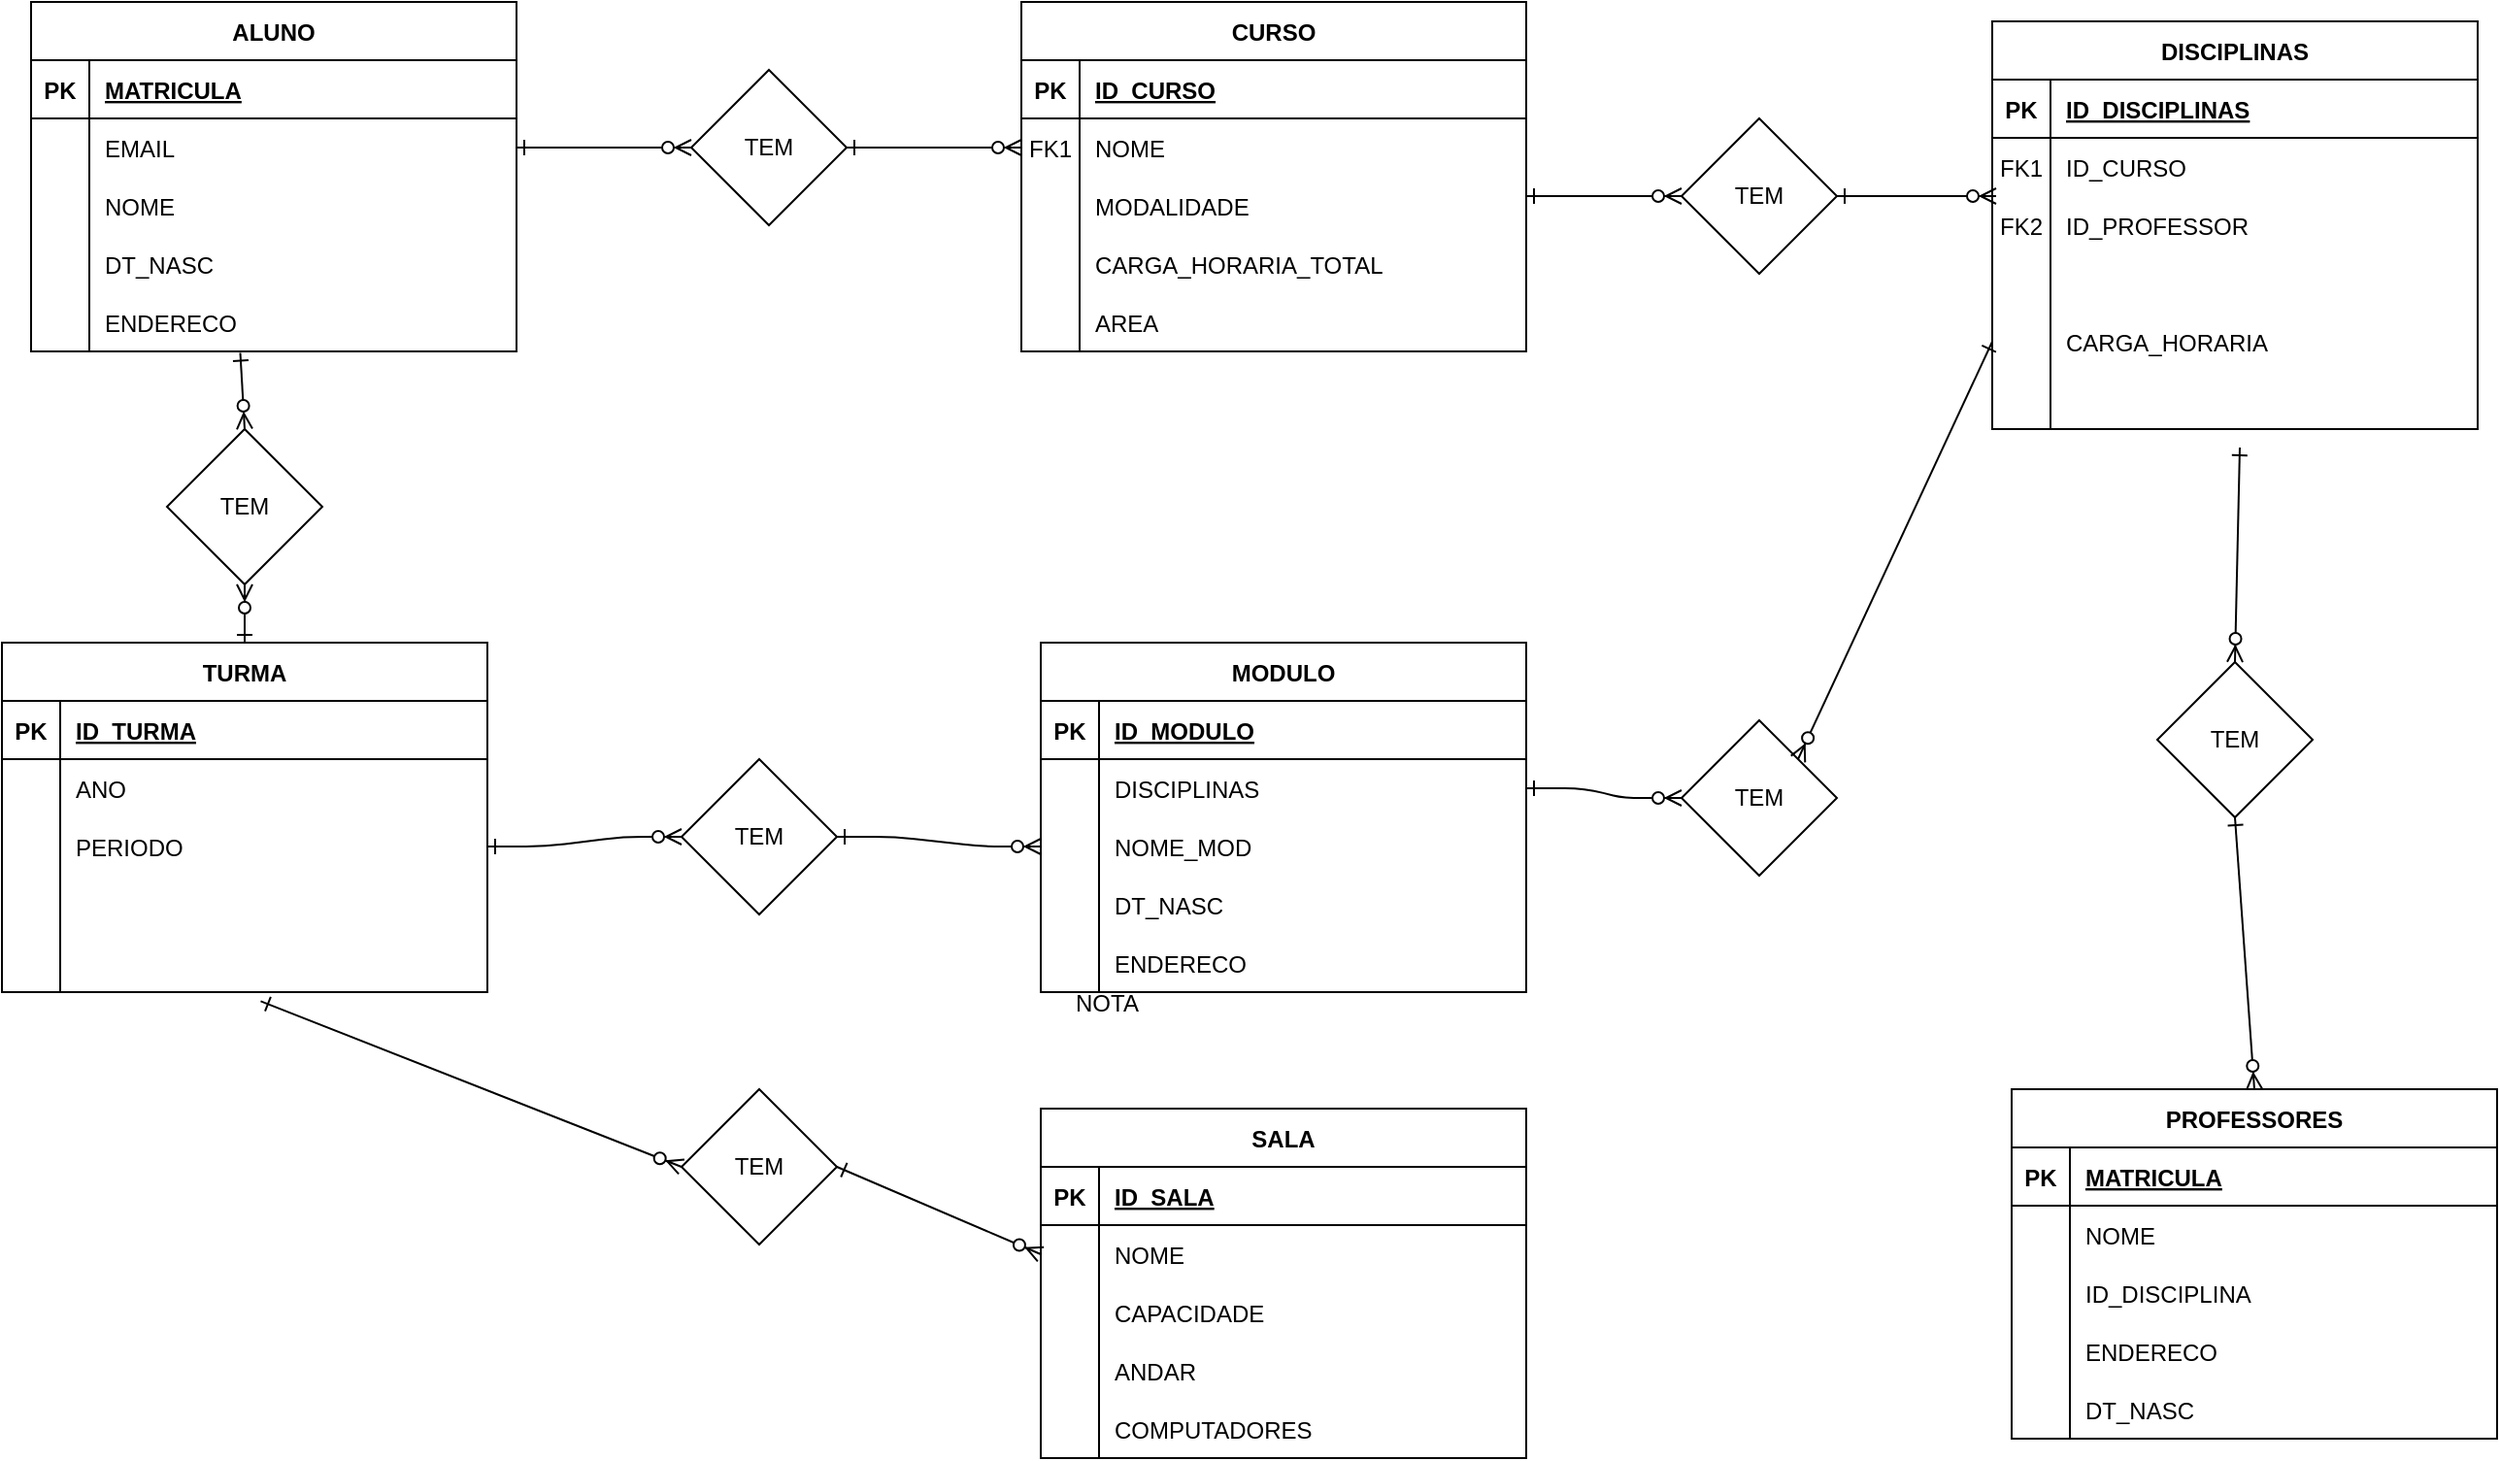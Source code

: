 <mxfile version="21.7.5" type="github">
  <diagram id="R2lEEEUBdFMjLlhIrx00" name="Page-1">
    <mxGraphModel dx="909" dy="544" grid="1" gridSize="10" guides="1" tooltips="1" connect="1" arrows="1" fold="1" page="1" pageScale="1" pageWidth="850" pageHeight="1100" math="0" shadow="0" extFonts="Permanent Marker^https://fonts.googleapis.com/css?family=Permanent+Marker">
      <root>
        <mxCell id="0" />
        <mxCell id="1" parent="0" />
        <mxCell id="C-vyLk0tnHw3VtMMgP7b-1" value="" style="edgeStyle=entityRelationEdgeStyle;endArrow=ERzeroToMany;startArrow=ERone;endFill=1;startFill=0;exitX=1;exitY=0.5;exitDx=0;exitDy=0;entryX=0;entryY=0.5;entryDx=0;entryDy=0;" parent="1" source="-hiC41WYeYtVtAj1oazb-33" target="C-vyLk0tnHw3VtMMgP7b-6" edge="1">
          <mxGeometry width="100" height="100" relative="1" as="geometry">
            <mxPoint x="340" y="720" as="sourcePoint" />
            <mxPoint x="440" y="620" as="targetPoint" />
            <Array as="points">
              <mxPoint x="410" y="200" />
            </Array>
          </mxGeometry>
        </mxCell>
        <mxCell id="C-vyLk0tnHw3VtMMgP7b-12" value="" style="edgeStyle=entityRelationEdgeStyle;endArrow=ERzeroToMany;startArrow=ERone;endFill=1;startFill=0;entryX=0;entryY=0.5;entryDx=0;entryDy=0;" parent="1" source="-hiC41WYeYtVtAj1oazb-38" target="plqxTGIZk48bvA9duy29-41" edge="1">
          <mxGeometry width="100" height="100" relative="1" as="geometry">
            <mxPoint x="200" y="580" as="sourcePoint" />
            <mxPoint x="240" y="930" as="targetPoint" />
          </mxGeometry>
        </mxCell>
        <mxCell id="C-vyLk0tnHw3VtMMgP7b-2" value="CURSO" style="shape=table;startSize=30;container=1;collapsible=1;childLayout=tableLayout;fixedRows=1;rowLines=0;fontStyle=1;align=center;resizeLast=1;" parent="1" vertex="1">
          <mxGeometry x="560" y="120" width="260" height="180" as="geometry" />
        </mxCell>
        <mxCell id="C-vyLk0tnHw3VtMMgP7b-3" value="" style="shape=partialRectangle;collapsible=0;dropTarget=0;pointerEvents=0;fillColor=none;points=[[0,0.5],[1,0.5]];portConstraint=eastwest;top=0;left=0;right=0;bottom=1;" parent="C-vyLk0tnHw3VtMMgP7b-2" vertex="1">
          <mxGeometry y="30" width="260" height="30" as="geometry" />
        </mxCell>
        <mxCell id="C-vyLk0tnHw3VtMMgP7b-4" value="PK" style="shape=partialRectangle;overflow=hidden;connectable=0;fillColor=none;top=0;left=0;bottom=0;right=0;fontStyle=1;" parent="C-vyLk0tnHw3VtMMgP7b-3" vertex="1">
          <mxGeometry width="30" height="30" as="geometry">
            <mxRectangle width="30" height="30" as="alternateBounds" />
          </mxGeometry>
        </mxCell>
        <mxCell id="C-vyLk0tnHw3VtMMgP7b-5" value="ID_CURSO" style="shape=partialRectangle;overflow=hidden;connectable=0;fillColor=none;top=0;left=0;bottom=0;right=0;align=left;spacingLeft=6;fontStyle=5;" parent="C-vyLk0tnHw3VtMMgP7b-3" vertex="1">
          <mxGeometry x="30" width="230" height="30" as="geometry">
            <mxRectangle width="230" height="30" as="alternateBounds" />
          </mxGeometry>
        </mxCell>
        <mxCell id="C-vyLk0tnHw3VtMMgP7b-6" value="" style="shape=partialRectangle;collapsible=0;dropTarget=0;pointerEvents=0;fillColor=none;points=[[0,0.5],[1,0.5]];portConstraint=eastwest;top=0;left=0;right=0;bottom=0;" parent="C-vyLk0tnHw3VtMMgP7b-2" vertex="1">
          <mxGeometry y="60" width="260" height="30" as="geometry" />
        </mxCell>
        <mxCell id="C-vyLk0tnHw3VtMMgP7b-7" value="FK1" style="shape=partialRectangle;overflow=hidden;connectable=0;fillColor=none;top=0;left=0;bottom=0;right=0;" parent="C-vyLk0tnHw3VtMMgP7b-6" vertex="1">
          <mxGeometry width="30" height="30" as="geometry">
            <mxRectangle width="30" height="30" as="alternateBounds" />
          </mxGeometry>
        </mxCell>
        <mxCell id="C-vyLk0tnHw3VtMMgP7b-8" value="NOME" style="shape=partialRectangle;overflow=hidden;connectable=0;fillColor=none;top=0;left=0;bottom=0;right=0;align=left;spacingLeft=6;" parent="C-vyLk0tnHw3VtMMgP7b-6" vertex="1">
          <mxGeometry x="30" width="230" height="30" as="geometry">
            <mxRectangle width="230" height="30" as="alternateBounds" />
          </mxGeometry>
        </mxCell>
        <mxCell id="C-vyLk0tnHw3VtMMgP7b-9" value="" style="shape=partialRectangle;collapsible=0;dropTarget=0;pointerEvents=0;fillColor=none;points=[[0,0.5],[1,0.5]];portConstraint=eastwest;top=0;left=0;right=0;bottom=0;" parent="C-vyLk0tnHw3VtMMgP7b-2" vertex="1">
          <mxGeometry y="90" width="260" height="30" as="geometry" />
        </mxCell>
        <mxCell id="C-vyLk0tnHw3VtMMgP7b-10" value="" style="shape=partialRectangle;overflow=hidden;connectable=0;fillColor=none;top=0;left=0;bottom=0;right=0;" parent="C-vyLk0tnHw3VtMMgP7b-9" vertex="1">
          <mxGeometry width="30" height="30" as="geometry">
            <mxRectangle width="30" height="30" as="alternateBounds" />
          </mxGeometry>
        </mxCell>
        <mxCell id="C-vyLk0tnHw3VtMMgP7b-11" value="MODALIDADE" style="shape=partialRectangle;overflow=hidden;connectable=0;fillColor=none;top=0;left=0;bottom=0;right=0;align=left;spacingLeft=6;" parent="C-vyLk0tnHw3VtMMgP7b-9" vertex="1">
          <mxGeometry x="30" width="230" height="30" as="geometry">
            <mxRectangle width="230" height="30" as="alternateBounds" />
          </mxGeometry>
        </mxCell>
        <mxCell id="plqxTGIZk48bvA9duy29-15" value="" style="shape=partialRectangle;collapsible=0;dropTarget=0;pointerEvents=0;fillColor=none;points=[[0,0.5],[1,0.5]];portConstraint=eastwest;top=0;left=0;right=0;bottom=0;" parent="C-vyLk0tnHw3VtMMgP7b-2" vertex="1">
          <mxGeometry y="120" width="260" height="30" as="geometry" />
        </mxCell>
        <mxCell id="plqxTGIZk48bvA9duy29-16" value="" style="shape=partialRectangle;overflow=hidden;connectable=0;fillColor=none;top=0;left=0;bottom=0;right=0;" parent="plqxTGIZk48bvA9duy29-15" vertex="1">
          <mxGeometry width="30" height="30" as="geometry">
            <mxRectangle width="30" height="30" as="alternateBounds" />
          </mxGeometry>
        </mxCell>
        <mxCell id="plqxTGIZk48bvA9duy29-17" value="CARGA_HORARIA_TOTAL" style="shape=partialRectangle;overflow=hidden;connectable=0;fillColor=none;top=0;left=0;bottom=0;right=0;align=left;spacingLeft=6;" parent="plqxTGIZk48bvA9duy29-15" vertex="1">
          <mxGeometry x="30" width="230" height="30" as="geometry">
            <mxRectangle width="230" height="30" as="alternateBounds" />
          </mxGeometry>
        </mxCell>
        <mxCell id="plqxTGIZk48bvA9duy29-18" value="" style="shape=partialRectangle;collapsible=0;dropTarget=0;pointerEvents=0;fillColor=none;points=[[0,0.5],[1,0.5]];portConstraint=eastwest;top=0;left=0;right=0;bottom=0;" parent="C-vyLk0tnHw3VtMMgP7b-2" vertex="1">
          <mxGeometry y="150" width="260" height="30" as="geometry" />
        </mxCell>
        <mxCell id="plqxTGIZk48bvA9duy29-19" value="" style="shape=partialRectangle;overflow=hidden;connectable=0;fillColor=none;top=0;left=0;bottom=0;right=0;" parent="plqxTGIZk48bvA9duy29-18" vertex="1">
          <mxGeometry width="30" height="30" as="geometry">
            <mxRectangle width="30" height="30" as="alternateBounds" />
          </mxGeometry>
        </mxCell>
        <mxCell id="plqxTGIZk48bvA9duy29-20" value="AREA" style="shape=partialRectangle;overflow=hidden;connectable=0;fillColor=none;top=0;left=0;bottom=0;right=0;align=left;spacingLeft=6;" parent="plqxTGIZk48bvA9duy29-18" vertex="1">
          <mxGeometry x="30" width="230" height="30" as="geometry">
            <mxRectangle width="230" height="30" as="alternateBounds" />
          </mxGeometry>
        </mxCell>
        <mxCell id="C-vyLk0tnHw3VtMMgP7b-13" value="DISCIPLINAS" style="shape=table;startSize=30;container=1;collapsible=1;childLayout=tableLayout;fixedRows=1;rowLines=0;fontStyle=1;align=center;resizeLast=1;" parent="1" vertex="1">
          <mxGeometry x="1060" y="130" width="250" height="210" as="geometry" />
        </mxCell>
        <mxCell id="C-vyLk0tnHw3VtMMgP7b-14" value="" style="shape=partialRectangle;collapsible=0;dropTarget=0;pointerEvents=0;fillColor=none;points=[[0,0.5],[1,0.5]];portConstraint=eastwest;top=0;left=0;right=0;bottom=1;" parent="C-vyLk0tnHw3VtMMgP7b-13" vertex="1">
          <mxGeometry y="30" width="250" height="30" as="geometry" />
        </mxCell>
        <mxCell id="C-vyLk0tnHw3VtMMgP7b-15" value="PK" style="shape=partialRectangle;overflow=hidden;connectable=0;fillColor=none;top=0;left=0;bottom=0;right=0;fontStyle=1;" parent="C-vyLk0tnHw3VtMMgP7b-14" vertex="1">
          <mxGeometry width="30" height="30" as="geometry">
            <mxRectangle width="30" height="30" as="alternateBounds" />
          </mxGeometry>
        </mxCell>
        <mxCell id="C-vyLk0tnHw3VtMMgP7b-16" value="ID_DISCIPLINAS" style="shape=partialRectangle;overflow=hidden;connectable=0;fillColor=none;top=0;left=0;bottom=0;right=0;align=left;spacingLeft=6;fontStyle=5;" parent="C-vyLk0tnHw3VtMMgP7b-14" vertex="1">
          <mxGeometry x="30" width="220" height="30" as="geometry">
            <mxRectangle width="220" height="30" as="alternateBounds" />
          </mxGeometry>
        </mxCell>
        <mxCell id="C-vyLk0tnHw3VtMMgP7b-17" value="" style="shape=partialRectangle;collapsible=0;dropTarget=0;pointerEvents=0;fillColor=none;points=[[0,0.5],[1,0.5]];portConstraint=eastwest;top=0;left=0;right=0;bottom=0;" parent="C-vyLk0tnHw3VtMMgP7b-13" vertex="1">
          <mxGeometry y="60" width="250" height="30" as="geometry" />
        </mxCell>
        <mxCell id="C-vyLk0tnHw3VtMMgP7b-18" value="FK1" style="shape=partialRectangle;overflow=hidden;connectable=0;fillColor=none;top=0;left=0;bottom=0;right=0;" parent="C-vyLk0tnHw3VtMMgP7b-17" vertex="1">
          <mxGeometry width="30" height="30" as="geometry">
            <mxRectangle width="30" height="30" as="alternateBounds" />
          </mxGeometry>
        </mxCell>
        <mxCell id="C-vyLk0tnHw3VtMMgP7b-19" value="ID_CURSO" style="shape=partialRectangle;overflow=hidden;connectable=0;fillColor=none;top=0;left=0;bottom=0;right=0;align=left;spacingLeft=6;" parent="C-vyLk0tnHw3VtMMgP7b-17" vertex="1">
          <mxGeometry x="30" width="220" height="30" as="geometry">
            <mxRectangle width="220" height="30" as="alternateBounds" />
          </mxGeometry>
        </mxCell>
        <mxCell id="C-vyLk0tnHw3VtMMgP7b-20" value="" style="shape=partialRectangle;collapsible=0;dropTarget=0;pointerEvents=0;fillColor=none;points=[[0,0.5],[1,0.5]];portConstraint=eastwest;top=0;left=0;right=0;bottom=0;" parent="C-vyLk0tnHw3VtMMgP7b-13" vertex="1">
          <mxGeometry y="90" width="250" height="30" as="geometry" />
        </mxCell>
        <mxCell id="C-vyLk0tnHw3VtMMgP7b-21" value="FK2" style="shape=partialRectangle;overflow=hidden;connectable=0;fillColor=none;top=0;left=0;bottom=0;right=0;" parent="C-vyLk0tnHw3VtMMgP7b-20" vertex="1">
          <mxGeometry width="30" height="30" as="geometry">
            <mxRectangle width="30" height="30" as="alternateBounds" />
          </mxGeometry>
        </mxCell>
        <mxCell id="C-vyLk0tnHw3VtMMgP7b-22" value="ID_PROFESSOR" style="shape=partialRectangle;overflow=hidden;connectable=0;fillColor=none;top=0;left=0;bottom=0;right=0;align=left;spacingLeft=6;" parent="C-vyLk0tnHw3VtMMgP7b-20" vertex="1">
          <mxGeometry x="30" width="220" height="30" as="geometry">
            <mxRectangle width="220" height="30" as="alternateBounds" />
          </mxGeometry>
        </mxCell>
        <mxCell id="plqxTGIZk48bvA9duy29-24" value="" style="shape=partialRectangle;collapsible=0;dropTarget=0;pointerEvents=0;fillColor=none;points=[[0,0.5],[1,0.5]];portConstraint=eastwest;top=0;left=0;right=0;bottom=0;" parent="C-vyLk0tnHw3VtMMgP7b-13" vertex="1">
          <mxGeometry y="120" width="250" height="30" as="geometry" />
        </mxCell>
        <mxCell id="plqxTGIZk48bvA9duy29-25" value="" style="shape=partialRectangle;overflow=hidden;connectable=0;fillColor=none;top=0;left=0;bottom=0;right=0;" parent="plqxTGIZk48bvA9duy29-24" vertex="1">
          <mxGeometry width="30" height="30" as="geometry">
            <mxRectangle width="30" height="30" as="alternateBounds" />
          </mxGeometry>
        </mxCell>
        <mxCell id="plqxTGIZk48bvA9duy29-26" value="" style="shape=partialRectangle;overflow=hidden;connectable=0;fillColor=none;top=0;left=0;bottom=0;right=0;align=left;spacingLeft=6;" parent="plqxTGIZk48bvA9duy29-24" vertex="1">
          <mxGeometry x="30" width="220" height="30" as="geometry">
            <mxRectangle width="220" height="30" as="alternateBounds" />
          </mxGeometry>
        </mxCell>
        <mxCell id="plqxTGIZk48bvA9duy29-27" value="" style="shape=partialRectangle;collapsible=0;dropTarget=0;pointerEvents=0;fillColor=none;points=[[0,0.5],[1,0.5]];portConstraint=eastwest;top=0;left=0;right=0;bottom=0;" parent="C-vyLk0tnHw3VtMMgP7b-13" vertex="1">
          <mxGeometry y="150" width="250" height="30" as="geometry" />
        </mxCell>
        <mxCell id="plqxTGIZk48bvA9duy29-28" value="" style="shape=partialRectangle;overflow=hidden;connectable=0;fillColor=none;top=0;left=0;bottom=0;right=0;" parent="plqxTGIZk48bvA9duy29-27" vertex="1">
          <mxGeometry width="30" height="30" as="geometry">
            <mxRectangle width="30" height="30" as="alternateBounds" />
          </mxGeometry>
        </mxCell>
        <mxCell id="plqxTGIZk48bvA9duy29-29" value="CARGA_HORARIA" style="shape=partialRectangle;overflow=hidden;connectable=0;fillColor=none;top=0;left=0;bottom=0;right=0;align=left;spacingLeft=6;" parent="plqxTGIZk48bvA9duy29-27" vertex="1">
          <mxGeometry x="30" width="220" height="30" as="geometry">
            <mxRectangle width="220" height="30" as="alternateBounds" />
          </mxGeometry>
        </mxCell>
        <mxCell id="plqxTGIZk48bvA9duy29-30" value="" style="shape=partialRectangle;collapsible=0;dropTarget=0;pointerEvents=0;fillColor=none;points=[[0,0.5],[1,0.5]];portConstraint=eastwest;top=0;left=0;right=0;bottom=0;" parent="C-vyLk0tnHw3VtMMgP7b-13" vertex="1">
          <mxGeometry y="180" width="250" height="30" as="geometry" />
        </mxCell>
        <mxCell id="plqxTGIZk48bvA9duy29-31" value="" style="shape=partialRectangle;overflow=hidden;connectable=0;fillColor=none;top=0;left=0;bottom=0;right=0;" parent="plqxTGIZk48bvA9duy29-30" vertex="1">
          <mxGeometry width="30" height="30" as="geometry">
            <mxRectangle width="30" height="30" as="alternateBounds" />
          </mxGeometry>
        </mxCell>
        <mxCell id="plqxTGIZk48bvA9duy29-32" value="" style="shape=partialRectangle;overflow=hidden;connectable=0;fillColor=none;top=0;left=0;bottom=0;right=0;align=left;spacingLeft=6;" parent="plqxTGIZk48bvA9duy29-30" vertex="1">
          <mxGeometry x="30" width="220" height="30" as="geometry">
            <mxRectangle width="220" height="30" as="alternateBounds" />
          </mxGeometry>
        </mxCell>
        <mxCell id="C-vyLk0tnHw3VtMMgP7b-23" value="ALUNO" style="shape=table;startSize=30;container=1;collapsible=1;childLayout=tableLayout;fixedRows=1;rowLines=0;fontStyle=1;align=center;resizeLast=1;" parent="1" vertex="1">
          <mxGeometry x="50" y="120" width="250" height="180" as="geometry">
            <mxRectangle x="50" y="120" width="80" height="30" as="alternateBounds" />
          </mxGeometry>
        </mxCell>
        <mxCell id="C-vyLk0tnHw3VtMMgP7b-24" value="" style="shape=partialRectangle;collapsible=0;dropTarget=0;pointerEvents=0;fillColor=none;points=[[0,0.5],[1,0.5]];portConstraint=eastwest;top=0;left=0;right=0;bottom=1;" parent="C-vyLk0tnHw3VtMMgP7b-23" vertex="1">
          <mxGeometry y="30" width="250" height="30" as="geometry" />
        </mxCell>
        <mxCell id="C-vyLk0tnHw3VtMMgP7b-25" value="PK" style="shape=partialRectangle;overflow=hidden;connectable=0;fillColor=none;top=0;left=0;bottom=0;right=0;fontStyle=1;" parent="C-vyLk0tnHw3VtMMgP7b-24" vertex="1">
          <mxGeometry width="30" height="30" as="geometry">
            <mxRectangle width="30" height="30" as="alternateBounds" />
          </mxGeometry>
        </mxCell>
        <mxCell id="C-vyLk0tnHw3VtMMgP7b-26" value="MATRICULA" style="shape=partialRectangle;overflow=hidden;connectable=0;fillColor=none;top=0;left=0;bottom=0;right=0;align=left;spacingLeft=6;fontStyle=5;" parent="C-vyLk0tnHw3VtMMgP7b-24" vertex="1">
          <mxGeometry x="30" width="220" height="30" as="geometry">
            <mxRectangle width="220" height="30" as="alternateBounds" />
          </mxGeometry>
        </mxCell>
        <mxCell id="C-vyLk0tnHw3VtMMgP7b-27" value="" style="shape=partialRectangle;collapsible=0;dropTarget=0;pointerEvents=0;fillColor=none;points=[[0,0.5],[1,0.5]];portConstraint=eastwest;top=0;left=0;right=0;bottom=0;" parent="C-vyLk0tnHw3VtMMgP7b-23" vertex="1">
          <mxGeometry y="60" width="250" height="30" as="geometry" />
        </mxCell>
        <mxCell id="C-vyLk0tnHw3VtMMgP7b-28" value="" style="shape=partialRectangle;overflow=hidden;connectable=0;fillColor=none;top=0;left=0;bottom=0;right=0;" parent="C-vyLk0tnHw3VtMMgP7b-27" vertex="1">
          <mxGeometry width="30" height="30" as="geometry">
            <mxRectangle width="30" height="30" as="alternateBounds" />
          </mxGeometry>
        </mxCell>
        <mxCell id="C-vyLk0tnHw3VtMMgP7b-29" value="EMAIL" style="shape=partialRectangle;overflow=hidden;connectable=0;fillColor=none;top=0;left=0;bottom=0;right=0;align=left;spacingLeft=6;" parent="C-vyLk0tnHw3VtMMgP7b-27" vertex="1">
          <mxGeometry x="30" width="220" height="30" as="geometry">
            <mxRectangle width="220" height="30" as="alternateBounds" />
          </mxGeometry>
        </mxCell>
        <mxCell id="plqxTGIZk48bvA9duy29-6" value="" style="shape=partialRectangle;collapsible=0;dropTarget=0;pointerEvents=0;fillColor=none;points=[[0,0.5],[1,0.5]];portConstraint=eastwest;top=0;left=0;right=0;bottom=0;" parent="C-vyLk0tnHw3VtMMgP7b-23" vertex="1">
          <mxGeometry y="90" width="250" height="30" as="geometry" />
        </mxCell>
        <mxCell id="plqxTGIZk48bvA9duy29-7" value="" style="shape=partialRectangle;overflow=hidden;connectable=0;fillColor=none;top=0;left=0;bottom=0;right=0;" parent="plqxTGIZk48bvA9duy29-6" vertex="1">
          <mxGeometry width="30" height="30" as="geometry">
            <mxRectangle width="30" height="30" as="alternateBounds" />
          </mxGeometry>
        </mxCell>
        <mxCell id="plqxTGIZk48bvA9duy29-8" value="NOME" style="shape=partialRectangle;overflow=hidden;connectable=0;fillColor=none;top=0;left=0;bottom=0;right=0;align=left;spacingLeft=6;" parent="plqxTGIZk48bvA9duy29-6" vertex="1">
          <mxGeometry x="30" width="220" height="30" as="geometry">
            <mxRectangle width="220" height="30" as="alternateBounds" />
          </mxGeometry>
        </mxCell>
        <mxCell id="plqxTGIZk48bvA9duy29-9" value="" style="shape=partialRectangle;collapsible=0;dropTarget=0;pointerEvents=0;fillColor=none;points=[[0,0.5],[1,0.5]];portConstraint=eastwest;top=0;left=0;right=0;bottom=0;" parent="C-vyLk0tnHw3VtMMgP7b-23" vertex="1">
          <mxGeometry y="120" width="250" height="30" as="geometry" />
        </mxCell>
        <mxCell id="plqxTGIZk48bvA9duy29-10" value="" style="shape=partialRectangle;overflow=hidden;connectable=0;fillColor=none;top=0;left=0;bottom=0;right=0;" parent="plqxTGIZk48bvA9duy29-9" vertex="1">
          <mxGeometry width="30" height="30" as="geometry">
            <mxRectangle width="30" height="30" as="alternateBounds" />
          </mxGeometry>
        </mxCell>
        <mxCell id="plqxTGIZk48bvA9duy29-11" value="DT_NASC" style="shape=partialRectangle;overflow=hidden;connectable=0;fillColor=none;top=0;left=0;bottom=0;right=0;align=left;spacingLeft=6;" parent="plqxTGIZk48bvA9duy29-9" vertex="1">
          <mxGeometry x="30" width="220" height="30" as="geometry">
            <mxRectangle width="220" height="30" as="alternateBounds" />
          </mxGeometry>
        </mxCell>
        <mxCell id="plqxTGIZk48bvA9duy29-12" value="" style="shape=partialRectangle;collapsible=0;dropTarget=0;pointerEvents=0;fillColor=none;points=[[0,0.5],[1,0.5]];portConstraint=eastwest;top=0;left=0;right=0;bottom=0;" parent="C-vyLk0tnHw3VtMMgP7b-23" vertex="1">
          <mxGeometry y="150" width="250" height="30" as="geometry" />
        </mxCell>
        <mxCell id="plqxTGIZk48bvA9duy29-13" value="" style="shape=partialRectangle;overflow=hidden;connectable=0;fillColor=none;top=0;left=0;bottom=0;right=0;" parent="plqxTGIZk48bvA9duy29-12" vertex="1">
          <mxGeometry width="30" height="30" as="geometry">
            <mxRectangle width="30" height="30" as="alternateBounds" />
          </mxGeometry>
        </mxCell>
        <mxCell id="plqxTGIZk48bvA9duy29-14" value="ENDERECO" style="shape=partialRectangle;overflow=hidden;connectable=0;fillColor=none;top=0;left=0;bottom=0;right=0;align=left;spacingLeft=6;" parent="plqxTGIZk48bvA9duy29-12" vertex="1">
          <mxGeometry x="30" width="220" height="30" as="geometry">
            <mxRectangle width="220" height="30" as="alternateBounds" />
          </mxGeometry>
        </mxCell>
        <mxCell id="plqxTGIZk48bvA9duy29-34" value="MODULO" style="shape=table;startSize=30;container=1;collapsible=1;childLayout=tableLayout;fixedRows=1;rowLines=0;fontStyle=1;align=center;resizeLast=1;" parent="1" vertex="1">
          <mxGeometry x="570" y="450" width="250" height="180" as="geometry" />
        </mxCell>
        <mxCell id="plqxTGIZk48bvA9duy29-35" value="" style="shape=partialRectangle;collapsible=0;dropTarget=0;pointerEvents=0;fillColor=none;points=[[0,0.5],[1,0.5]];portConstraint=eastwest;top=0;left=0;right=0;bottom=1;" parent="plqxTGIZk48bvA9duy29-34" vertex="1">
          <mxGeometry y="30" width="250" height="30" as="geometry" />
        </mxCell>
        <mxCell id="plqxTGIZk48bvA9duy29-36" value="PK" style="shape=partialRectangle;overflow=hidden;connectable=0;fillColor=none;top=0;left=0;bottom=0;right=0;fontStyle=1;" parent="plqxTGIZk48bvA9duy29-35" vertex="1">
          <mxGeometry width="30" height="30" as="geometry">
            <mxRectangle width="30" height="30" as="alternateBounds" />
          </mxGeometry>
        </mxCell>
        <mxCell id="plqxTGIZk48bvA9duy29-37" value="ID_MODULO" style="shape=partialRectangle;overflow=hidden;connectable=0;fillColor=none;top=0;left=0;bottom=0;right=0;align=left;spacingLeft=6;fontStyle=5;" parent="plqxTGIZk48bvA9duy29-35" vertex="1">
          <mxGeometry x="30" width="220" height="30" as="geometry">
            <mxRectangle width="220" height="30" as="alternateBounds" />
          </mxGeometry>
        </mxCell>
        <mxCell id="plqxTGIZk48bvA9duy29-38" value="" style="shape=partialRectangle;collapsible=0;dropTarget=0;pointerEvents=0;fillColor=none;points=[[0,0.5],[1,0.5]];portConstraint=eastwest;top=0;left=0;right=0;bottom=0;" parent="plqxTGIZk48bvA9duy29-34" vertex="1">
          <mxGeometry y="60" width="250" height="30" as="geometry" />
        </mxCell>
        <mxCell id="plqxTGIZk48bvA9duy29-39" value="" style="shape=partialRectangle;overflow=hidden;connectable=0;fillColor=none;top=0;left=0;bottom=0;right=0;" parent="plqxTGIZk48bvA9duy29-38" vertex="1">
          <mxGeometry width="30" height="30" as="geometry">
            <mxRectangle width="30" height="30" as="alternateBounds" />
          </mxGeometry>
        </mxCell>
        <mxCell id="plqxTGIZk48bvA9duy29-40" value="DISCIPLINAS" style="shape=partialRectangle;overflow=hidden;connectable=0;fillColor=none;top=0;left=0;bottom=0;right=0;align=left;spacingLeft=6;" parent="plqxTGIZk48bvA9duy29-38" vertex="1">
          <mxGeometry x="30" width="220" height="30" as="geometry">
            <mxRectangle width="220" height="30" as="alternateBounds" />
          </mxGeometry>
        </mxCell>
        <mxCell id="plqxTGIZk48bvA9duy29-41" value="" style="shape=partialRectangle;collapsible=0;dropTarget=0;pointerEvents=0;fillColor=none;points=[[0,0.5],[1,0.5]];portConstraint=eastwest;top=0;left=0;right=0;bottom=0;" parent="plqxTGIZk48bvA9duy29-34" vertex="1">
          <mxGeometry y="90" width="250" height="30" as="geometry" />
        </mxCell>
        <mxCell id="plqxTGIZk48bvA9duy29-42" value="" style="shape=partialRectangle;overflow=hidden;connectable=0;fillColor=none;top=0;left=0;bottom=0;right=0;" parent="plqxTGIZk48bvA9duy29-41" vertex="1">
          <mxGeometry width="30" height="30" as="geometry">
            <mxRectangle width="30" height="30" as="alternateBounds" />
          </mxGeometry>
        </mxCell>
        <mxCell id="plqxTGIZk48bvA9duy29-43" value="NOME_MOD" style="shape=partialRectangle;overflow=hidden;connectable=0;fillColor=none;top=0;left=0;bottom=0;right=0;align=left;spacingLeft=6;" parent="plqxTGIZk48bvA9duy29-41" vertex="1">
          <mxGeometry x="30" width="220" height="30" as="geometry">
            <mxRectangle width="220" height="30" as="alternateBounds" />
          </mxGeometry>
        </mxCell>
        <mxCell id="plqxTGIZk48bvA9duy29-44" value="" style="shape=partialRectangle;collapsible=0;dropTarget=0;pointerEvents=0;fillColor=none;points=[[0,0.5],[1,0.5]];portConstraint=eastwest;top=0;left=0;right=0;bottom=0;" parent="plqxTGIZk48bvA9duy29-34" vertex="1">
          <mxGeometry y="120" width="250" height="30" as="geometry" />
        </mxCell>
        <mxCell id="plqxTGIZk48bvA9duy29-45" value="" style="shape=partialRectangle;overflow=hidden;connectable=0;fillColor=none;top=0;left=0;bottom=0;right=0;" parent="plqxTGIZk48bvA9duy29-44" vertex="1">
          <mxGeometry width="30" height="30" as="geometry">
            <mxRectangle width="30" height="30" as="alternateBounds" />
          </mxGeometry>
        </mxCell>
        <mxCell id="plqxTGIZk48bvA9duy29-46" value="DT_NASC" style="shape=partialRectangle;overflow=hidden;connectable=0;fillColor=none;top=0;left=0;bottom=0;right=0;align=left;spacingLeft=6;" parent="plqxTGIZk48bvA9duy29-44" vertex="1">
          <mxGeometry x="30" width="220" height="30" as="geometry">
            <mxRectangle width="220" height="30" as="alternateBounds" />
          </mxGeometry>
        </mxCell>
        <mxCell id="plqxTGIZk48bvA9duy29-47" value="" style="shape=partialRectangle;collapsible=0;dropTarget=0;pointerEvents=0;fillColor=none;points=[[0,0.5],[1,0.5]];portConstraint=eastwest;top=0;left=0;right=0;bottom=0;" parent="plqxTGIZk48bvA9duy29-34" vertex="1">
          <mxGeometry y="150" width="250" height="30" as="geometry" />
        </mxCell>
        <mxCell id="plqxTGIZk48bvA9duy29-48" value="" style="shape=partialRectangle;overflow=hidden;connectable=0;fillColor=none;top=0;left=0;bottom=0;right=0;" parent="plqxTGIZk48bvA9duy29-47" vertex="1">
          <mxGeometry width="30" height="30" as="geometry">
            <mxRectangle width="30" height="30" as="alternateBounds" />
          </mxGeometry>
        </mxCell>
        <mxCell id="plqxTGIZk48bvA9duy29-49" value="ENDERECO" style="shape=partialRectangle;overflow=hidden;connectable=0;fillColor=none;top=0;left=0;bottom=0;right=0;align=left;spacingLeft=6;" parent="plqxTGIZk48bvA9duy29-47" vertex="1">
          <mxGeometry x="30" width="220" height="30" as="geometry">
            <mxRectangle width="220" height="30" as="alternateBounds" />
          </mxGeometry>
        </mxCell>
        <mxCell id="plqxTGIZk48bvA9duy29-50" value="NOTA" style="shape=partialRectangle;overflow=hidden;connectable=0;fillColor=none;top=0;left=0;bottom=0;right=0;align=left;spacingLeft=6;" parent="1" vertex="1">
          <mxGeometry x="580" y="620" width="220" height="30" as="geometry">
            <mxRectangle width="220" height="30" as="alternateBounds" />
          </mxGeometry>
        </mxCell>
        <mxCell id="plqxTGIZk48bvA9duy29-51" value="TURMA" style="shape=table;startSize=30;container=1;collapsible=1;childLayout=tableLayout;fixedRows=1;rowLines=0;fontStyle=1;align=center;resizeLast=1;" parent="1" vertex="1">
          <mxGeometry x="35" y="450" width="250" height="180" as="geometry" />
        </mxCell>
        <mxCell id="plqxTGIZk48bvA9duy29-52" value="" style="shape=partialRectangle;collapsible=0;dropTarget=0;pointerEvents=0;fillColor=none;points=[[0,0.5],[1,0.5]];portConstraint=eastwest;top=0;left=0;right=0;bottom=1;" parent="plqxTGIZk48bvA9duy29-51" vertex="1">
          <mxGeometry y="30" width="250" height="30" as="geometry" />
        </mxCell>
        <mxCell id="plqxTGIZk48bvA9duy29-53" value="PK" style="shape=partialRectangle;overflow=hidden;connectable=0;fillColor=none;top=0;left=0;bottom=0;right=0;fontStyle=1;" parent="plqxTGIZk48bvA9duy29-52" vertex="1">
          <mxGeometry width="30" height="30" as="geometry">
            <mxRectangle width="30" height="30" as="alternateBounds" />
          </mxGeometry>
        </mxCell>
        <mxCell id="plqxTGIZk48bvA9duy29-54" value="ID_TURMA" style="shape=partialRectangle;overflow=hidden;connectable=0;fillColor=none;top=0;left=0;bottom=0;right=0;align=left;spacingLeft=6;fontStyle=5;" parent="plqxTGIZk48bvA9duy29-52" vertex="1">
          <mxGeometry x="30" width="220" height="30" as="geometry">
            <mxRectangle width="220" height="30" as="alternateBounds" />
          </mxGeometry>
        </mxCell>
        <mxCell id="plqxTGIZk48bvA9duy29-55" value="" style="shape=partialRectangle;collapsible=0;dropTarget=0;pointerEvents=0;fillColor=none;points=[[0,0.5],[1,0.5]];portConstraint=eastwest;top=0;left=0;right=0;bottom=0;" parent="plqxTGIZk48bvA9duy29-51" vertex="1">
          <mxGeometry y="60" width="250" height="30" as="geometry" />
        </mxCell>
        <mxCell id="plqxTGIZk48bvA9duy29-56" value="" style="shape=partialRectangle;overflow=hidden;connectable=0;fillColor=none;top=0;left=0;bottom=0;right=0;" parent="plqxTGIZk48bvA9duy29-55" vertex="1">
          <mxGeometry width="30" height="30" as="geometry">
            <mxRectangle width="30" height="30" as="alternateBounds" />
          </mxGeometry>
        </mxCell>
        <mxCell id="plqxTGIZk48bvA9duy29-57" value="ANO" style="shape=partialRectangle;overflow=hidden;connectable=0;fillColor=none;top=0;left=0;bottom=0;right=0;align=left;spacingLeft=6;" parent="plqxTGIZk48bvA9duy29-55" vertex="1">
          <mxGeometry x="30" width="220" height="30" as="geometry">
            <mxRectangle width="220" height="30" as="alternateBounds" />
          </mxGeometry>
        </mxCell>
        <mxCell id="plqxTGIZk48bvA9duy29-58" value="" style="shape=partialRectangle;collapsible=0;dropTarget=0;pointerEvents=0;fillColor=none;points=[[0,0.5],[1,0.5]];portConstraint=eastwest;top=0;left=0;right=0;bottom=0;" parent="plqxTGIZk48bvA9duy29-51" vertex="1">
          <mxGeometry y="90" width="250" height="30" as="geometry" />
        </mxCell>
        <mxCell id="plqxTGIZk48bvA9duy29-59" value="" style="shape=partialRectangle;overflow=hidden;connectable=0;fillColor=none;top=0;left=0;bottom=0;right=0;" parent="plqxTGIZk48bvA9duy29-58" vertex="1">
          <mxGeometry width="30" height="30" as="geometry">
            <mxRectangle width="30" height="30" as="alternateBounds" />
          </mxGeometry>
        </mxCell>
        <mxCell id="plqxTGIZk48bvA9duy29-60" value="PERIODO" style="shape=partialRectangle;overflow=hidden;connectable=0;fillColor=none;top=0;left=0;bottom=0;right=0;align=left;spacingLeft=6;" parent="plqxTGIZk48bvA9duy29-58" vertex="1">
          <mxGeometry x="30" width="220" height="30" as="geometry">
            <mxRectangle width="220" height="30" as="alternateBounds" />
          </mxGeometry>
        </mxCell>
        <mxCell id="plqxTGIZk48bvA9duy29-61" value="" style="shape=partialRectangle;collapsible=0;dropTarget=0;pointerEvents=0;fillColor=none;points=[[0,0.5],[1,0.5]];portConstraint=eastwest;top=0;left=0;right=0;bottom=0;" parent="plqxTGIZk48bvA9duy29-51" vertex="1">
          <mxGeometry y="120" width="250" height="30" as="geometry" />
        </mxCell>
        <mxCell id="plqxTGIZk48bvA9duy29-62" value="" style="shape=partialRectangle;overflow=hidden;connectable=0;fillColor=none;top=0;left=0;bottom=0;right=0;" parent="plqxTGIZk48bvA9duy29-61" vertex="1">
          <mxGeometry width="30" height="30" as="geometry">
            <mxRectangle width="30" height="30" as="alternateBounds" />
          </mxGeometry>
        </mxCell>
        <mxCell id="plqxTGIZk48bvA9duy29-63" value="" style="shape=partialRectangle;overflow=hidden;connectable=0;fillColor=none;top=0;left=0;bottom=0;right=0;align=left;spacingLeft=6;" parent="plqxTGIZk48bvA9duy29-61" vertex="1">
          <mxGeometry x="30" width="220" height="30" as="geometry">
            <mxRectangle width="220" height="30" as="alternateBounds" />
          </mxGeometry>
        </mxCell>
        <mxCell id="plqxTGIZk48bvA9duy29-64" value="" style="shape=partialRectangle;collapsible=0;dropTarget=0;pointerEvents=0;fillColor=none;points=[[0,0.5],[1,0.5]];portConstraint=eastwest;top=0;left=0;right=0;bottom=0;" parent="plqxTGIZk48bvA9duy29-51" vertex="1">
          <mxGeometry y="150" width="250" height="30" as="geometry" />
        </mxCell>
        <mxCell id="plqxTGIZk48bvA9duy29-65" value="" style="shape=partialRectangle;overflow=hidden;connectable=0;fillColor=none;top=0;left=0;bottom=0;right=0;" parent="plqxTGIZk48bvA9duy29-64" vertex="1">
          <mxGeometry width="30" height="30" as="geometry">
            <mxRectangle width="30" height="30" as="alternateBounds" />
          </mxGeometry>
        </mxCell>
        <mxCell id="plqxTGIZk48bvA9duy29-66" value="" style="shape=partialRectangle;overflow=hidden;connectable=0;fillColor=none;top=0;left=0;bottom=0;right=0;align=left;spacingLeft=6;" parent="plqxTGIZk48bvA9duy29-64" vertex="1">
          <mxGeometry x="30" width="220" height="30" as="geometry">
            <mxRectangle width="220" height="30" as="alternateBounds" />
          </mxGeometry>
        </mxCell>
        <mxCell id="plqxTGIZk48bvA9duy29-69" value="" style="edgeStyle=entityRelationEdgeStyle;endArrow=ERzeroToMany;startArrow=ERone;endFill=1;startFill=0;entryX=0.008;entryY=0;entryDx=0;entryDy=0;entryPerimeter=0;" parent="1" source="-hiC41WYeYtVtAj1oazb-36" target="C-vyLk0tnHw3VtMMgP7b-20" edge="1">
          <mxGeometry width="100" height="100" relative="1" as="geometry">
            <mxPoint x="830" y="175" as="sourcePoint" />
            <mxPoint x="850" y="530" as="targetPoint" />
            <Array as="points">
              <mxPoint x="810" y="350" />
              <mxPoint x="970" y="260" />
              <mxPoint x="820" y="420" />
              <mxPoint x="860" y="470" />
              <mxPoint x="830" y="420" />
              <mxPoint x="910" y="260" />
              <mxPoint x="850" y="470" />
              <mxPoint x="790" y="530" />
            </Array>
          </mxGeometry>
        </mxCell>
        <mxCell id="-hiC41WYeYtVtAj1oazb-1" value="SALA" style="shape=table;startSize=30;container=1;collapsible=1;childLayout=tableLayout;fixedRows=1;rowLines=0;fontStyle=1;align=center;resizeLast=1;" parent="1" vertex="1">
          <mxGeometry x="570" y="690" width="250" height="180" as="geometry" />
        </mxCell>
        <mxCell id="-hiC41WYeYtVtAj1oazb-2" value="" style="shape=partialRectangle;collapsible=0;dropTarget=0;pointerEvents=0;fillColor=none;points=[[0,0.5],[1,0.5]];portConstraint=eastwest;top=0;left=0;right=0;bottom=1;" parent="-hiC41WYeYtVtAj1oazb-1" vertex="1">
          <mxGeometry y="30" width="250" height="30" as="geometry" />
        </mxCell>
        <mxCell id="-hiC41WYeYtVtAj1oazb-3" value="PK" style="shape=partialRectangle;overflow=hidden;connectable=0;fillColor=none;top=0;left=0;bottom=0;right=0;fontStyle=1;" parent="-hiC41WYeYtVtAj1oazb-2" vertex="1">
          <mxGeometry width="30" height="30" as="geometry">
            <mxRectangle width="30" height="30" as="alternateBounds" />
          </mxGeometry>
        </mxCell>
        <mxCell id="-hiC41WYeYtVtAj1oazb-4" value="ID_SALA" style="shape=partialRectangle;overflow=hidden;connectable=0;fillColor=none;top=0;left=0;bottom=0;right=0;align=left;spacingLeft=6;fontStyle=5;" parent="-hiC41WYeYtVtAj1oazb-2" vertex="1">
          <mxGeometry x="30" width="220" height="30" as="geometry">
            <mxRectangle width="220" height="30" as="alternateBounds" />
          </mxGeometry>
        </mxCell>
        <mxCell id="-hiC41WYeYtVtAj1oazb-5" value="" style="shape=partialRectangle;collapsible=0;dropTarget=0;pointerEvents=0;fillColor=none;points=[[0,0.5],[1,0.5]];portConstraint=eastwest;top=0;left=0;right=0;bottom=0;" parent="-hiC41WYeYtVtAj1oazb-1" vertex="1">
          <mxGeometry y="60" width="250" height="30" as="geometry" />
        </mxCell>
        <mxCell id="-hiC41WYeYtVtAj1oazb-6" value="" style="shape=partialRectangle;overflow=hidden;connectable=0;fillColor=none;top=0;left=0;bottom=0;right=0;" parent="-hiC41WYeYtVtAj1oazb-5" vertex="1">
          <mxGeometry width="30" height="30" as="geometry">
            <mxRectangle width="30" height="30" as="alternateBounds" />
          </mxGeometry>
        </mxCell>
        <mxCell id="-hiC41WYeYtVtAj1oazb-7" value="NOME" style="shape=partialRectangle;overflow=hidden;connectable=0;fillColor=none;top=0;left=0;bottom=0;right=0;align=left;spacingLeft=6;" parent="-hiC41WYeYtVtAj1oazb-5" vertex="1">
          <mxGeometry x="30" width="220" height="30" as="geometry">
            <mxRectangle width="220" height="30" as="alternateBounds" />
          </mxGeometry>
        </mxCell>
        <mxCell id="-hiC41WYeYtVtAj1oazb-8" value="" style="shape=partialRectangle;collapsible=0;dropTarget=0;pointerEvents=0;fillColor=none;points=[[0,0.5],[1,0.5]];portConstraint=eastwest;top=0;left=0;right=0;bottom=0;" parent="-hiC41WYeYtVtAj1oazb-1" vertex="1">
          <mxGeometry y="90" width="250" height="30" as="geometry" />
        </mxCell>
        <mxCell id="-hiC41WYeYtVtAj1oazb-9" value="" style="shape=partialRectangle;overflow=hidden;connectable=0;fillColor=none;top=0;left=0;bottom=0;right=0;" parent="-hiC41WYeYtVtAj1oazb-8" vertex="1">
          <mxGeometry width="30" height="30" as="geometry">
            <mxRectangle width="30" height="30" as="alternateBounds" />
          </mxGeometry>
        </mxCell>
        <mxCell id="-hiC41WYeYtVtAj1oazb-10" value="CAPACIDADE" style="shape=partialRectangle;overflow=hidden;connectable=0;fillColor=none;top=0;left=0;bottom=0;right=0;align=left;spacingLeft=6;" parent="-hiC41WYeYtVtAj1oazb-8" vertex="1">
          <mxGeometry x="30" width="220" height="30" as="geometry">
            <mxRectangle width="220" height="30" as="alternateBounds" />
          </mxGeometry>
        </mxCell>
        <mxCell id="-hiC41WYeYtVtAj1oazb-11" value="" style="shape=partialRectangle;collapsible=0;dropTarget=0;pointerEvents=0;fillColor=none;points=[[0,0.5],[1,0.5]];portConstraint=eastwest;top=0;left=0;right=0;bottom=0;" parent="-hiC41WYeYtVtAj1oazb-1" vertex="1">
          <mxGeometry y="120" width="250" height="30" as="geometry" />
        </mxCell>
        <mxCell id="-hiC41WYeYtVtAj1oazb-12" value="" style="shape=partialRectangle;overflow=hidden;connectable=0;fillColor=none;top=0;left=0;bottom=0;right=0;" parent="-hiC41WYeYtVtAj1oazb-11" vertex="1">
          <mxGeometry width="30" height="30" as="geometry">
            <mxRectangle width="30" height="30" as="alternateBounds" />
          </mxGeometry>
        </mxCell>
        <mxCell id="-hiC41WYeYtVtAj1oazb-13" value="ANDAR" style="shape=partialRectangle;overflow=hidden;connectable=0;fillColor=none;top=0;left=0;bottom=0;right=0;align=left;spacingLeft=6;" parent="-hiC41WYeYtVtAj1oazb-11" vertex="1">
          <mxGeometry x="30" width="220" height="30" as="geometry">
            <mxRectangle width="220" height="30" as="alternateBounds" />
          </mxGeometry>
        </mxCell>
        <mxCell id="-hiC41WYeYtVtAj1oazb-14" value="" style="shape=partialRectangle;collapsible=0;dropTarget=0;pointerEvents=0;fillColor=none;points=[[0,0.5],[1,0.5]];portConstraint=eastwest;top=0;left=0;right=0;bottom=0;" parent="-hiC41WYeYtVtAj1oazb-1" vertex="1">
          <mxGeometry y="150" width="250" height="30" as="geometry" />
        </mxCell>
        <mxCell id="-hiC41WYeYtVtAj1oazb-15" value="" style="shape=partialRectangle;overflow=hidden;connectable=0;fillColor=none;top=0;left=0;bottom=0;right=0;" parent="-hiC41WYeYtVtAj1oazb-14" vertex="1">
          <mxGeometry width="30" height="30" as="geometry">
            <mxRectangle width="30" height="30" as="alternateBounds" />
          </mxGeometry>
        </mxCell>
        <mxCell id="-hiC41WYeYtVtAj1oazb-16" value="COMPUTADORES" style="shape=partialRectangle;overflow=hidden;connectable=0;fillColor=none;top=0;left=0;bottom=0;right=0;align=left;spacingLeft=6;" parent="-hiC41WYeYtVtAj1oazb-14" vertex="1">
          <mxGeometry x="30" width="220" height="30" as="geometry">
            <mxRectangle width="220" height="30" as="alternateBounds" />
          </mxGeometry>
        </mxCell>
        <mxCell id="-hiC41WYeYtVtAj1oazb-17" value="PROFESSORES" style="shape=table;startSize=30;container=1;collapsible=1;childLayout=tableLayout;fixedRows=1;rowLines=0;fontStyle=1;align=center;resizeLast=1;" parent="1" vertex="1">
          <mxGeometry x="1070" y="680" width="250" height="180" as="geometry" />
        </mxCell>
        <mxCell id="-hiC41WYeYtVtAj1oazb-18" value="" style="shape=partialRectangle;collapsible=0;dropTarget=0;pointerEvents=0;fillColor=none;points=[[0,0.5],[1,0.5]];portConstraint=eastwest;top=0;left=0;right=0;bottom=1;" parent="-hiC41WYeYtVtAj1oazb-17" vertex="1">
          <mxGeometry y="30" width="250" height="30" as="geometry" />
        </mxCell>
        <mxCell id="-hiC41WYeYtVtAj1oazb-19" value="PK" style="shape=partialRectangle;overflow=hidden;connectable=0;fillColor=none;top=0;left=0;bottom=0;right=0;fontStyle=1;" parent="-hiC41WYeYtVtAj1oazb-18" vertex="1">
          <mxGeometry width="30" height="30" as="geometry">
            <mxRectangle width="30" height="30" as="alternateBounds" />
          </mxGeometry>
        </mxCell>
        <mxCell id="-hiC41WYeYtVtAj1oazb-20" value="MATRICULA" style="shape=partialRectangle;overflow=hidden;connectable=0;fillColor=none;top=0;left=0;bottom=0;right=0;align=left;spacingLeft=6;fontStyle=5;" parent="-hiC41WYeYtVtAj1oazb-18" vertex="1">
          <mxGeometry x="30" width="220" height="30" as="geometry">
            <mxRectangle width="220" height="30" as="alternateBounds" />
          </mxGeometry>
        </mxCell>
        <mxCell id="-hiC41WYeYtVtAj1oazb-21" value="" style="shape=partialRectangle;collapsible=0;dropTarget=0;pointerEvents=0;fillColor=none;points=[[0,0.5],[1,0.5]];portConstraint=eastwest;top=0;left=0;right=0;bottom=0;" parent="-hiC41WYeYtVtAj1oazb-17" vertex="1">
          <mxGeometry y="60" width="250" height="30" as="geometry" />
        </mxCell>
        <mxCell id="-hiC41WYeYtVtAj1oazb-22" value="" style="shape=partialRectangle;overflow=hidden;connectable=0;fillColor=none;top=0;left=0;bottom=0;right=0;" parent="-hiC41WYeYtVtAj1oazb-21" vertex="1">
          <mxGeometry width="30" height="30" as="geometry">
            <mxRectangle width="30" height="30" as="alternateBounds" />
          </mxGeometry>
        </mxCell>
        <mxCell id="-hiC41WYeYtVtAj1oazb-23" value="NOME" style="shape=partialRectangle;overflow=hidden;connectable=0;fillColor=none;top=0;left=0;bottom=0;right=0;align=left;spacingLeft=6;" parent="-hiC41WYeYtVtAj1oazb-21" vertex="1">
          <mxGeometry x="30" width="220" height="30" as="geometry">
            <mxRectangle width="220" height="30" as="alternateBounds" />
          </mxGeometry>
        </mxCell>
        <mxCell id="-hiC41WYeYtVtAj1oazb-24" value="" style="shape=partialRectangle;collapsible=0;dropTarget=0;pointerEvents=0;fillColor=none;points=[[0,0.5],[1,0.5]];portConstraint=eastwest;top=0;left=0;right=0;bottom=0;" parent="-hiC41WYeYtVtAj1oazb-17" vertex="1">
          <mxGeometry y="90" width="250" height="30" as="geometry" />
        </mxCell>
        <mxCell id="-hiC41WYeYtVtAj1oazb-25" value="" style="shape=partialRectangle;overflow=hidden;connectable=0;fillColor=none;top=0;left=0;bottom=0;right=0;" parent="-hiC41WYeYtVtAj1oazb-24" vertex="1">
          <mxGeometry width="30" height="30" as="geometry">
            <mxRectangle width="30" height="30" as="alternateBounds" />
          </mxGeometry>
        </mxCell>
        <mxCell id="-hiC41WYeYtVtAj1oazb-26" value="ID_DISCIPLINA" style="shape=partialRectangle;overflow=hidden;connectable=0;fillColor=none;top=0;left=0;bottom=0;right=0;align=left;spacingLeft=6;" parent="-hiC41WYeYtVtAj1oazb-24" vertex="1">
          <mxGeometry x="30" width="220" height="30" as="geometry">
            <mxRectangle width="220" height="30" as="alternateBounds" />
          </mxGeometry>
        </mxCell>
        <mxCell id="-hiC41WYeYtVtAj1oazb-27" value="" style="shape=partialRectangle;collapsible=0;dropTarget=0;pointerEvents=0;fillColor=none;points=[[0,0.5],[1,0.5]];portConstraint=eastwest;top=0;left=0;right=0;bottom=0;" parent="-hiC41WYeYtVtAj1oazb-17" vertex="1">
          <mxGeometry y="120" width="250" height="30" as="geometry" />
        </mxCell>
        <mxCell id="-hiC41WYeYtVtAj1oazb-28" value="" style="shape=partialRectangle;overflow=hidden;connectable=0;fillColor=none;top=0;left=0;bottom=0;right=0;" parent="-hiC41WYeYtVtAj1oazb-27" vertex="1">
          <mxGeometry width="30" height="30" as="geometry">
            <mxRectangle width="30" height="30" as="alternateBounds" />
          </mxGeometry>
        </mxCell>
        <mxCell id="-hiC41WYeYtVtAj1oazb-29" value="ENDERECO" style="shape=partialRectangle;overflow=hidden;connectable=0;fillColor=none;top=0;left=0;bottom=0;right=0;align=left;spacingLeft=6;" parent="-hiC41WYeYtVtAj1oazb-27" vertex="1">
          <mxGeometry x="30" width="220" height="30" as="geometry">
            <mxRectangle width="220" height="30" as="alternateBounds" />
          </mxGeometry>
        </mxCell>
        <mxCell id="-hiC41WYeYtVtAj1oazb-30" value="" style="shape=partialRectangle;collapsible=0;dropTarget=0;pointerEvents=0;fillColor=none;points=[[0,0.5],[1,0.5]];portConstraint=eastwest;top=0;left=0;right=0;bottom=0;" parent="-hiC41WYeYtVtAj1oazb-17" vertex="1">
          <mxGeometry y="150" width="250" height="30" as="geometry" />
        </mxCell>
        <mxCell id="-hiC41WYeYtVtAj1oazb-31" value="" style="shape=partialRectangle;overflow=hidden;connectable=0;fillColor=none;top=0;left=0;bottom=0;right=0;" parent="-hiC41WYeYtVtAj1oazb-30" vertex="1">
          <mxGeometry width="30" height="30" as="geometry">
            <mxRectangle width="30" height="30" as="alternateBounds" />
          </mxGeometry>
        </mxCell>
        <mxCell id="-hiC41WYeYtVtAj1oazb-32" value="DT_NASC" style="shape=partialRectangle;overflow=hidden;connectable=0;fillColor=none;top=0;left=0;bottom=0;right=0;align=left;spacingLeft=6;" parent="-hiC41WYeYtVtAj1oazb-30" vertex="1">
          <mxGeometry x="30" width="220" height="30" as="geometry">
            <mxRectangle width="220" height="30" as="alternateBounds" />
          </mxGeometry>
        </mxCell>
        <mxCell id="-hiC41WYeYtVtAj1oazb-36" value="TEM" style="rhombus;whiteSpace=wrap;html=1;" parent="1" vertex="1">
          <mxGeometry x="900" y="180" width="80" height="80" as="geometry" />
        </mxCell>
        <mxCell id="-hiC41WYeYtVtAj1oazb-37" value="" style="edgeStyle=entityRelationEdgeStyle;endArrow=ERzeroToMany;startArrow=ERone;endFill=1;startFill=0;entryX=0;entryY=0.5;entryDx=0;entryDy=0;exitX=1;exitY=0.5;exitDx=0;exitDy=0;" parent="1" source="plqxTGIZk48bvA9duy29-58" target="-hiC41WYeYtVtAj1oazb-38" edge="1">
          <mxGeometry width="100" height="100" relative="1" as="geometry">
            <mxPoint x="230" y="640" as="sourcePoint" />
            <mxPoint x="425" y="705" as="targetPoint" />
          </mxGeometry>
        </mxCell>
        <mxCell id="-hiC41WYeYtVtAj1oazb-38" value="TEM" style="rhombus;whiteSpace=wrap;html=1;" parent="1" vertex="1">
          <mxGeometry x="385" y="510" width="80" height="80" as="geometry" />
        </mxCell>
        <mxCell id="-hiC41WYeYtVtAj1oazb-40" value="" style="edgeStyle=entityRelationEdgeStyle;endArrow=ERzeroToMany;startArrow=ERone;endFill=1;startFill=0;exitX=1;exitY=0.5;exitDx=0;exitDy=0;entryX=0;entryY=0.5;entryDx=0;entryDy=0;" parent="1" source="plqxTGIZk48bvA9duy29-38" target="-hiC41WYeYtVtAj1oazb-39" edge="1">
          <mxGeometry width="100" height="100" relative="1" as="geometry">
            <mxPoint x="675" y="675" as="sourcePoint" />
            <mxPoint x="860" y="575" as="targetPoint" />
            <Array as="points" />
          </mxGeometry>
        </mxCell>
        <mxCell id="-hiC41WYeYtVtAj1oazb-39" value="TEM" style="rhombus;whiteSpace=wrap;html=1;" parent="1" vertex="1">
          <mxGeometry x="900" y="490" width="80" height="80" as="geometry" />
        </mxCell>
        <mxCell id="-hiC41WYeYtVtAj1oazb-44" value="" style="endArrow=ERzeroToMany;startArrow=ERone;endFill=1;startFill=0;rounded=0;exitX=0.533;exitY=1.156;exitDx=0;exitDy=0;exitPerimeter=0;entryX=0;entryY=0.5;entryDx=0;entryDy=0;" parent="1" source="plqxTGIZk48bvA9duy29-64" target="-hiC41WYeYtVtAj1oazb-45" edge="1">
          <mxGeometry width="100" height="100" relative="1" as="geometry">
            <mxPoint x="145" y="670" as="sourcePoint" />
            <mxPoint x="260" y="750" as="targetPoint" />
          </mxGeometry>
        </mxCell>
        <mxCell id="-hiC41WYeYtVtAj1oazb-45" value="TEM" style="rhombus;whiteSpace=wrap;html=1;" parent="1" vertex="1">
          <mxGeometry x="385" y="680" width="80" height="80" as="geometry" />
        </mxCell>
        <mxCell id="-hiC41WYeYtVtAj1oazb-50" value="TEM" style="rhombus;whiteSpace=wrap;html=1;" parent="1" vertex="1">
          <mxGeometry x="120" y="340" width="80" height="80" as="geometry" />
        </mxCell>
        <mxCell id="k2n_3grn7XgupAfYrlLI-1" value="" style="edgeStyle=entityRelationEdgeStyle;endArrow=ERzeroToMany;startArrow=ERone;endFill=1;startFill=0;exitX=1;exitY=0.5;exitDx=0;exitDy=0;entryX=0;entryY=0.5;entryDx=0;entryDy=0;" parent="1" target="-hiC41WYeYtVtAj1oazb-33" edge="1" source="C-vyLk0tnHw3VtMMgP7b-27">
          <mxGeometry width="100" height="100" relative="1" as="geometry">
            <mxPoint x="300" y="190" as="sourcePoint" />
            <mxPoint x="390" y="215" as="targetPoint" />
            <Array as="points">
              <mxPoint x="390" y="190" />
            </Array>
          </mxGeometry>
        </mxCell>
        <mxCell id="-hiC41WYeYtVtAj1oazb-33" value="TEM" style="rhombus;whiteSpace=wrap;html=1;" parent="1" vertex="1">
          <mxGeometry x="390" y="155" width="80" height="80" as="geometry" />
        </mxCell>
        <mxCell id="BREO_KoKcSJvh55_XHDl-5" value="" style="endArrow=ERzeroToMany;startArrow=ERone;endFill=1;startFill=0;exitX=0.431;exitY=1.025;exitDx=0;exitDy=0;exitPerimeter=0;entryX=0.5;entryY=0;entryDx=0;entryDy=0;" edge="1" parent="1" source="plqxTGIZk48bvA9duy29-12" target="-hiC41WYeYtVtAj1oazb-50">
          <mxGeometry width="100" height="100" relative="1" as="geometry">
            <mxPoint x="330" y="330" as="sourcePoint" />
            <mxPoint x="330" y="410" as="targetPoint" />
            <Array as="points" />
          </mxGeometry>
        </mxCell>
        <mxCell id="BREO_KoKcSJvh55_XHDl-6" value="" style="endArrow=ERzeroToMany;startArrow=ERone;endFill=1;startFill=0;entryX=0.5;entryY=1;entryDx=0;entryDy=0;exitX=0.5;exitY=0;exitDx=0;exitDy=0;" edge="1" parent="1" source="plqxTGIZk48bvA9duy29-51" target="-hiC41WYeYtVtAj1oazb-50">
          <mxGeometry width="100" height="100" relative="1" as="geometry">
            <mxPoint x="270" y="360" as="sourcePoint" />
            <mxPoint x="220" y="390" as="targetPoint" />
          </mxGeometry>
        </mxCell>
        <mxCell id="-hiC41WYeYtVtAj1oazb-48" value="TEM" style="rhombus;whiteSpace=wrap;html=1;" parent="1" vertex="1">
          <mxGeometry x="1145" y="460" width="80" height="80" as="geometry" />
        </mxCell>
        <mxCell id="BREO_KoKcSJvh55_XHDl-10" value="" style="endArrow=ERzeroToMany;startArrow=ERone;endFill=1;startFill=0;rounded=0;entryX=0;entryY=0.5;entryDx=0;entryDy=0;exitX=1;exitY=0.5;exitDx=0;exitDy=0;" edge="1" parent="1" source="-hiC41WYeYtVtAj1oazb-45" target="-hiC41WYeYtVtAj1oazb-5">
          <mxGeometry width="100" height="100" relative="1" as="geometry">
            <mxPoint x="138" y="920" as="sourcePoint" />
            <mxPoint x="130" y="990" as="targetPoint" />
          </mxGeometry>
        </mxCell>
        <mxCell id="BREO_KoKcSJvh55_XHDl-11" value="" style="endArrow=ERzeroToMany;startArrow=ERone;endFill=1;startFill=0;rounded=0;exitX=0.51;exitY=1.317;exitDx=0;exitDy=0;exitPerimeter=0;entryX=0.5;entryY=0;entryDx=0;entryDy=0;" edge="1" parent="1" source="plqxTGIZk48bvA9duy29-30" target="-hiC41WYeYtVtAj1oazb-48">
          <mxGeometry width="100" height="100" relative="1" as="geometry">
            <mxPoint x="580" y="720" as="sourcePoint" />
            <mxPoint x="1040" y="810" as="targetPoint" />
          </mxGeometry>
        </mxCell>
        <mxCell id="BREO_KoKcSJvh55_XHDl-12" value="" style="endArrow=ERzeroToMany;startArrow=ERone;endFill=1;startFill=0;rounded=0;exitX=0.5;exitY=1;exitDx=0;exitDy=0;entryX=0.5;entryY=0;entryDx=0;entryDy=0;" edge="1" parent="1" source="-hiC41WYeYtVtAj1oazb-48" target="-hiC41WYeYtVtAj1oazb-17">
          <mxGeometry width="100" height="100" relative="1" as="geometry">
            <mxPoint x="1440" y="470" as="sourcePoint" />
            <mxPoint x="1380" y="630" as="targetPoint" />
          </mxGeometry>
        </mxCell>
        <mxCell id="BREO_KoKcSJvh55_XHDl-13" value="" style="endArrow=ERzeroToMany;startArrow=ERone;endFill=1;startFill=0;rounded=0;entryX=1;entryY=0;entryDx=0;entryDy=0;exitX=0;exitY=0.5;exitDx=0;exitDy=0;" edge="1" parent="1" source="plqxTGIZk48bvA9duy29-27" target="-hiC41WYeYtVtAj1oazb-39">
          <mxGeometry width="100" height="100" relative="1" as="geometry">
            <mxPoint x="1020" y="310" as="sourcePoint" />
            <mxPoint x="1195" y="470" as="targetPoint" />
          </mxGeometry>
        </mxCell>
        <mxCell id="BREO_KoKcSJvh55_XHDl-14" value="" style="edgeStyle=entityRelationEdgeStyle;endArrow=ERzeroToMany;startArrow=ERone;endFill=1;startFill=0;entryX=0;entryY=0.5;entryDx=0;entryDy=0;" edge="1" parent="1" target="-hiC41WYeYtVtAj1oazb-36">
          <mxGeometry width="100" height="100" relative="1" as="geometry">
            <mxPoint x="820" y="220" as="sourcePoint" />
            <mxPoint x="890" y="260" as="targetPoint" />
            <Array as="points">
              <mxPoint x="800" y="395" />
              <mxPoint x="960" y="375" />
              <mxPoint x="960" y="305" />
              <mxPoint x="810" y="465" />
              <mxPoint x="850" y="515" />
              <mxPoint x="820" y="465" />
              <mxPoint x="900" y="305" />
              <mxPoint x="840" y="515" />
              <mxPoint x="780" y="575" />
            </Array>
          </mxGeometry>
        </mxCell>
      </root>
    </mxGraphModel>
  </diagram>
</mxfile>
